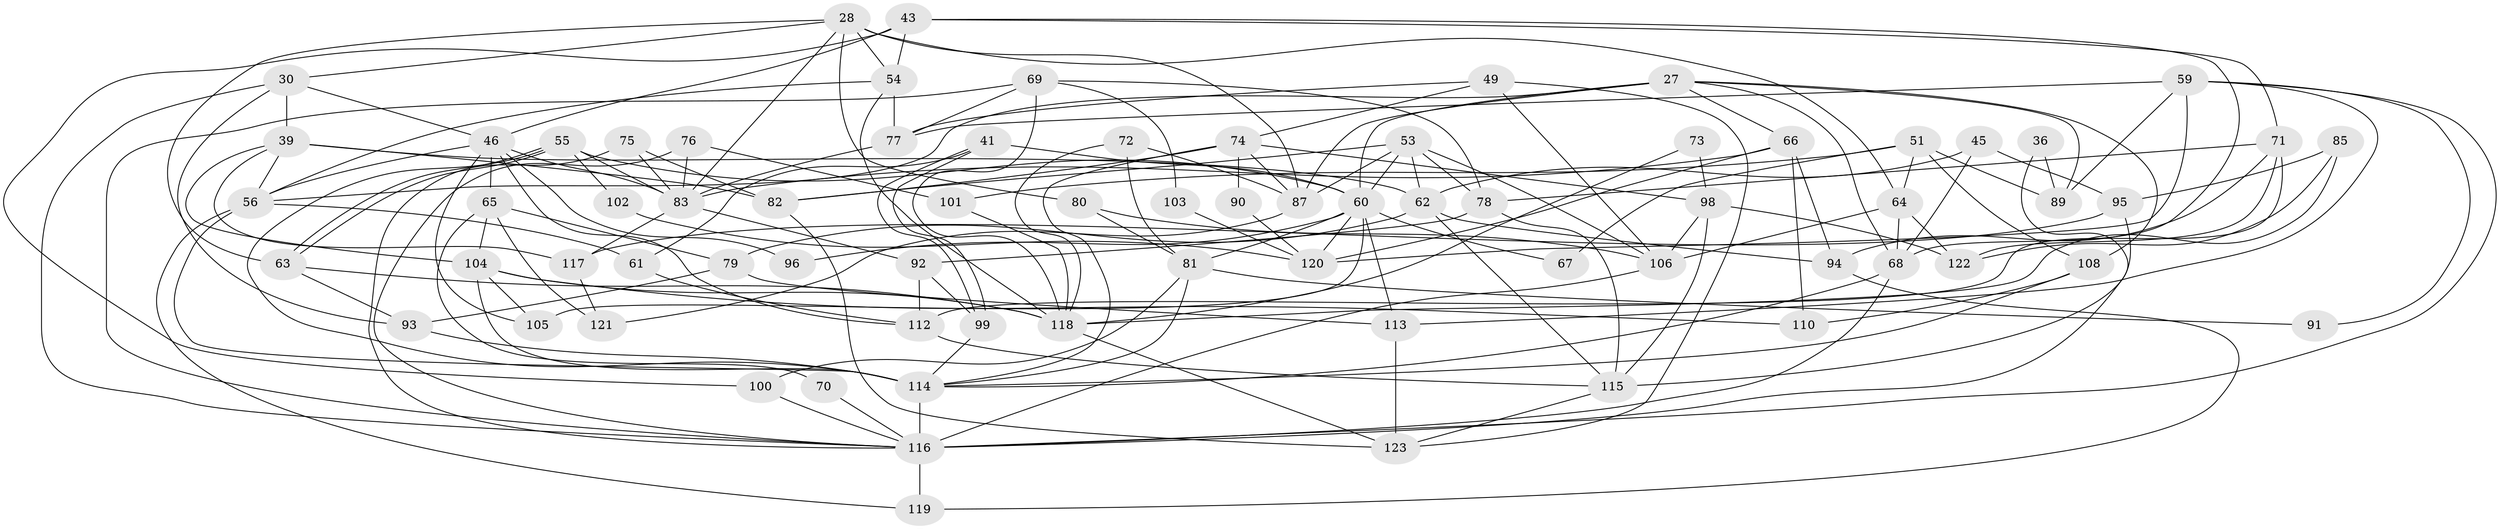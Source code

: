 // original degree distribution, {5: 0.17886178861788618, 3: 0.2926829268292683, 6: 0.0975609756097561, 4: 0.2845528455284553, 2: 0.10569105691056911, 7: 0.032520325203252036, 8: 0.008130081300813009}
// Generated by graph-tools (version 1.1) at 2025/54/03/04/25 21:54:07]
// undirected, 73 vertices, 173 edges
graph export_dot {
graph [start="1"]
  node [color=gray90,style=filled];
  27 [super="+5+22"];
  28 [super="+11"];
  30;
  36;
  39 [super="+21"];
  41;
  43;
  45;
  46 [super="+23"];
  49;
  51 [super="+7"];
  53 [super="+35"];
  54;
  55 [super="+18"];
  56 [super="+2+9"];
  59;
  60 [super="+20"];
  61;
  62 [super="+34"];
  63 [super="+52"];
  64 [super="+32"];
  65 [super="+40"];
  66;
  67;
  68 [super="+48"];
  69;
  70;
  71;
  72 [super="+29"];
  73;
  74 [super="+58"];
  75;
  76;
  77;
  78 [super="+24"];
  79;
  80;
  81;
  82;
  83 [super="+47+26"];
  85;
  87 [super="+37"];
  89;
  90;
  91;
  92;
  93 [super="+84"];
  94;
  95;
  96;
  98;
  99;
  100 [super="+88"];
  101;
  102;
  103;
  104;
  105;
  106 [super="+57"];
  108;
  110 [super="+17"];
  112 [super="+42"];
  113 [super="+107"];
  114 [super="+1+109"];
  115 [super="+6+13"];
  116 [super="+3+86+111"];
  117;
  118 [super="+97"];
  119;
  120 [super="+50"];
  121;
  122;
  123;
  27 -- 56 [weight=2];
  27 -- 66;
  27 -- 89;
  27 -- 108;
  27 -- 60;
  27 -- 87;
  27 -- 68;
  28 -- 54;
  28 -- 83;
  28 -- 64 [weight=2];
  28 -- 80;
  28 -- 87;
  28 -- 30;
  28 -- 63;
  30 -- 46;
  30 -- 93;
  30 -- 116;
  30 -- 39;
  36 -- 89;
  36 -- 116;
  39 -- 82;
  39 -- 62 [weight=2];
  39 -- 104;
  39 -- 117;
  39 -- 56;
  41 -- 60;
  41 -- 99;
  41 -- 99;
  41 -- 61;
  43 -- 54;
  43 -- 46;
  43 -- 71;
  43 -- 100;
  43 -- 68;
  45 -- 62;
  45 -- 68;
  45 -- 95;
  46 -- 96;
  46 -- 83;
  46 -- 112;
  46 -- 105;
  46 -- 56;
  46 -- 65;
  49 -- 106;
  49 -- 77;
  49 -- 123;
  49 -- 74;
  51 -- 89;
  51 -- 108;
  51 -- 67;
  51 -- 101;
  51 -- 64;
  53 -- 60 [weight=2];
  53 -- 82;
  53 -- 106;
  53 -- 78;
  53 -- 87;
  53 -- 62;
  54 -- 77;
  54 -- 118;
  54 -- 56;
  55 -- 63;
  55 -- 63;
  55 -- 102;
  55 -- 83;
  55 -- 60;
  55 -- 114;
  56 -- 119;
  56 -- 114 [weight=2];
  56 -- 61;
  59 -- 77;
  59 -- 120;
  59 -- 89;
  59 -- 91;
  59 -- 113 [weight=2];
  59 -- 116;
  60 -- 81;
  60 -- 96;
  60 -- 67;
  60 -- 105;
  60 -- 113;
  60 -- 120;
  61 -- 112;
  62 -- 79;
  62 -- 115;
  62 -- 94;
  63 -- 118;
  63 -- 93 [weight=2];
  64 -- 122;
  64 -- 106;
  64 -- 68 [weight=2];
  65 -- 104;
  65 -- 70;
  65 -- 121;
  65 -- 79;
  66 -- 110;
  66 -- 94;
  66 -- 120 [weight=2];
  66 -- 83;
  68 -- 116 [weight=2];
  68 -- 114;
  69 -- 77;
  69 -- 103;
  69 -- 116;
  69 -- 118;
  69 -- 78;
  70 -- 116;
  71 -- 122;
  71 -- 94;
  71 -- 112;
  71 -- 78;
  72 -- 118;
  72 -- 81;
  72 -- 87;
  73 -- 98;
  73 -- 118;
  74 -- 114;
  74 -- 82 [weight=2];
  74 -- 98;
  74 -- 87;
  74 -- 90;
  75 -- 82;
  75 -- 116;
  75 -- 83;
  76 -- 83;
  76 -- 101;
  76 -- 116;
  77 -- 83;
  78 -- 115;
  78 -- 92;
  79 -- 113;
  79 -- 93;
  80 -- 81;
  80 -- 106;
  81 -- 91;
  81 -- 100;
  81 -- 114;
  82 -- 123;
  83 -- 92;
  83 -- 117;
  85 -- 95;
  85 -- 122;
  85 -- 118;
  87 -- 121;
  90 -- 120;
  92 -- 99;
  92 -- 112;
  93 -- 114 [weight=2];
  94 -- 119;
  95 -- 115 [weight=2];
  95 -- 117;
  98 -- 106 [weight=2];
  98 -- 122;
  98 -- 115;
  99 -- 114;
  100 -- 116 [weight=2];
  101 -- 118;
  102 -- 120;
  103 -- 120;
  104 -- 105;
  104 -- 110 [weight=2];
  104 -- 114;
  104 -- 118;
  106 -- 116;
  108 -- 110;
  108 -- 114 [weight=2];
  112 -- 115;
  113 -- 123;
  114 -- 116 [weight=4];
  115 -- 123;
  116 -- 119;
  117 -- 121;
  118 -- 123;
}
